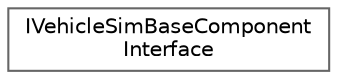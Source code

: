digraph "Graphical Class Hierarchy"
{
 // INTERACTIVE_SVG=YES
 // LATEX_PDF_SIZE
  bgcolor="transparent";
  edge [fontname=Helvetica,fontsize=10,labelfontname=Helvetica,labelfontsize=10];
  node [fontname=Helvetica,fontsize=10,shape=box,height=0.2,width=0.4];
  rankdir="LR";
  Node0 [id="Node000000",label="IVehicleSimBaseComponent\lInterface",height=0.2,width=0.4,color="grey40", fillcolor="white", style="filled",URL="$d4/da7/classIVehicleSimBaseComponentInterface.html",tooltip="Interface used for shared functionality between types of base components."];
}
